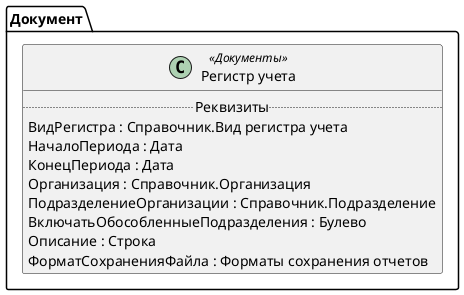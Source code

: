 ﻿@startuml РегистрУчета
'!include templates.wsd
'..\include templates.wsd
class Документ.РегистрУчета as "Регистр учета" <<Документы>>
{
..Реквизиты..
ВидРегистра : Справочник.Вид регистра учета
НачалоПериода : Дата
КонецПериода : Дата
Организация : Справочник.Организация
ПодразделениеОрганизации : Справочник.Подразделение
ВключатьОбособленныеПодразделения : Булево
Описание : Строка
ФорматСохраненияФайла : Форматы сохранения отчетов
}
@enduml
